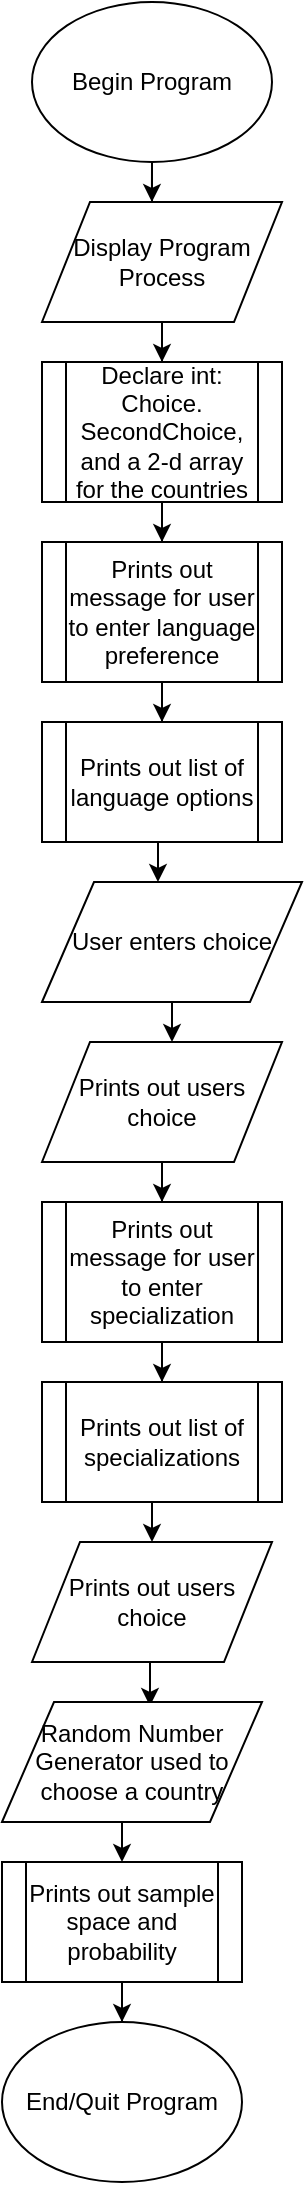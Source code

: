 <mxfile version="12.3.8" type="google" pages="1"><diagram id="X0prSY2GXSYlsyNNsjir" name="Page-1"><mxGraphModel dx="1263" dy="648" grid="1" gridSize="10" guides="1" tooltips="1" connect="1" arrows="1" fold="1" page="1" pageScale="1" pageWidth="850" pageHeight="1100" math="0" shadow="0"><root><mxCell id="0"/><mxCell id="1" parent="0"/><mxCell id="bzyj7voNWK-icpAfvqp6-3" value="" style="edgeStyle=orthogonalEdgeStyle;rounded=0;orthogonalLoop=1;jettySize=auto;html=1;entryX=0.458;entryY=0;entryDx=0;entryDy=0;entryPerimeter=0;" edge="1" parent="1" source="bzyj7voNWK-icpAfvqp6-1" target="bzyj7voNWK-icpAfvqp6-2"><mxGeometry relative="1" as="geometry"><Array as="points"/></mxGeometry></mxCell><mxCell id="bzyj7voNWK-icpAfvqp6-1" value="Begin Program" style="ellipse;whiteSpace=wrap;html=1;" vertex="1" parent="1"><mxGeometry x="365" y="40" width="120" height="80" as="geometry"/></mxCell><mxCell id="bzyj7voNWK-icpAfvqp6-5" style="edgeStyle=orthogonalEdgeStyle;rounded=0;orthogonalLoop=1;jettySize=auto;html=1;entryX=0.5;entryY=0;entryDx=0;entryDy=0;" edge="1" parent="1" source="bzyj7voNWK-icpAfvqp6-2" target="bzyj7voNWK-icpAfvqp6-4"><mxGeometry relative="1" as="geometry"/></mxCell><mxCell id="bzyj7voNWK-icpAfvqp6-2" value="Display Program Process" style="shape=parallelogram;perimeter=parallelogramPerimeter;whiteSpace=wrap;html=1;" vertex="1" parent="1"><mxGeometry x="370" y="140" width="120" height="60" as="geometry"/></mxCell><mxCell id="bzyj7voNWK-icpAfvqp6-8" style="edgeStyle=orthogonalEdgeStyle;rounded=0;orthogonalLoop=1;jettySize=auto;html=1;entryX=0.5;entryY=0;entryDx=0;entryDy=0;" edge="1" parent="1" source="bzyj7voNWK-icpAfvqp6-4" target="bzyj7voNWK-icpAfvqp6-6"><mxGeometry relative="1" as="geometry"/></mxCell><mxCell id="bzyj7voNWK-icpAfvqp6-4" value="Declare int: Choice. SecondChoice, and a 2-d array for the countries" style="shape=process;whiteSpace=wrap;html=1;backgroundOutline=1;" vertex="1" parent="1"><mxGeometry x="370" y="220" width="120" height="70" as="geometry"/></mxCell><mxCell id="bzyj7voNWK-icpAfvqp6-11" style="edgeStyle=orthogonalEdgeStyle;rounded=0;orthogonalLoop=1;jettySize=auto;html=1;entryX=0.5;entryY=0;entryDx=0;entryDy=0;" edge="1" parent="1" source="bzyj7voNWK-icpAfvqp6-6" target="bzyj7voNWK-icpAfvqp6-9"><mxGeometry relative="1" as="geometry"/></mxCell><mxCell id="bzyj7voNWK-icpAfvqp6-6" value="Prints out message for user to enter language preference" style="shape=process;whiteSpace=wrap;html=1;backgroundOutline=1;" vertex="1" parent="1"><mxGeometry x="370" y="310" width="120" height="70" as="geometry"/></mxCell><mxCell id="bzyj7voNWK-icpAfvqp6-13" style="edgeStyle=orthogonalEdgeStyle;rounded=0;orthogonalLoop=1;jettySize=auto;html=1;entryX=0.446;entryY=0;entryDx=0;entryDy=0;entryPerimeter=0;" edge="1" parent="1" source="bzyj7voNWK-icpAfvqp6-9" target="bzyj7voNWK-icpAfvqp6-12"><mxGeometry relative="1" as="geometry"><Array as="points"><mxPoint x="428" y="470"/><mxPoint x="428" y="470"/></Array></mxGeometry></mxCell><mxCell id="bzyj7voNWK-icpAfvqp6-9" value="Prints out list of language options" style="shape=process;whiteSpace=wrap;html=1;backgroundOutline=1;" vertex="1" parent="1"><mxGeometry x="370" y="400" width="120" height="60" as="geometry"/></mxCell><mxCell id="bzyj7voNWK-icpAfvqp6-15" style="edgeStyle=orthogonalEdgeStyle;rounded=0;orthogonalLoop=1;jettySize=auto;html=1;" edge="1" parent="1" source="bzyj7voNWK-icpAfvqp6-12" target="bzyj7voNWK-icpAfvqp6-14"><mxGeometry relative="1" as="geometry"><Array as="points"><mxPoint x="435" y="550"/><mxPoint x="435" y="550"/></Array></mxGeometry></mxCell><mxCell id="bzyj7voNWK-icpAfvqp6-12" value="User enters choice" style="shape=parallelogram;perimeter=parallelogramPerimeter;whiteSpace=wrap;html=1;" vertex="1" parent="1"><mxGeometry x="370" y="480" width="130" height="60" as="geometry"/></mxCell><mxCell id="bzyj7voNWK-icpAfvqp6-17" style="edgeStyle=orthogonalEdgeStyle;rounded=0;orthogonalLoop=1;jettySize=auto;html=1;entryX=0.5;entryY=0;entryDx=0;entryDy=0;" edge="1" parent="1" source="bzyj7voNWK-icpAfvqp6-14" target="bzyj7voNWK-icpAfvqp6-16"><mxGeometry relative="1" as="geometry"/></mxCell><mxCell id="bzyj7voNWK-icpAfvqp6-14" value="Prints out users choice" style="shape=parallelogram;perimeter=parallelogramPerimeter;whiteSpace=wrap;html=1;" vertex="1" parent="1"><mxGeometry x="370" y="560" width="120" height="60" as="geometry"/></mxCell><mxCell id="bzyj7voNWK-icpAfvqp6-19" style="edgeStyle=orthogonalEdgeStyle;rounded=0;orthogonalLoop=1;jettySize=auto;html=1;entryX=0.5;entryY=0;entryDx=0;entryDy=0;" edge="1" parent="1" source="bzyj7voNWK-icpAfvqp6-16" target="bzyj7voNWK-icpAfvqp6-18"><mxGeometry relative="1" as="geometry"/></mxCell><mxCell id="bzyj7voNWK-icpAfvqp6-16" value="Prints out message for user to enter specialization" style="shape=process;whiteSpace=wrap;html=1;backgroundOutline=1;" vertex="1" parent="1"><mxGeometry x="370" y="640" width="120" height="70" as="geometry"/></mxCell><mxCell id="bzyj7voNWK-icpAfvqp6-21" style="edgeStyle=orthogonalEdgeStyle;rounded=0;orthogonalLoop=1;jettySize=auto;html=1;entryX=0.5;entryY=0;entryDx=0;entryDy=0;" edge="1" parent="1" source="bzyj7voNWK-icpAfvqp6-18" target="bzyj7voNWK-icpAfvqp6-20"><mxGeometry relative="1" as="geometry"><Array as="points"><mxPoint x="425" y="800"/><mxPoint x="425" y="800"/></Array></mxGeometry></mxCell><mxCell id="bzyj7voNWK-icpAfvqp6-18" value="Prints out list of specializations" style="shape=process;whiteSpace=wrap;html=1;backgroundOutline=1;" vertex="1" parent="1"><mxGeometry x="370" y="730" width="120" height="60" as="geometry"/></mxCell><mxCell id="bzyj7voNWK-icpAfvqp6-24" style="edgeStyle=orthogonalEdgeStyle;rounded=0;orthogonalLoop=1;jettySize=auto;html=1;entryX=0.569;entryY=0.033;entryDx=0;entryDy=0;entryPerimeter=0;" edge="1" parent="1" source="bzyj7voNWK-icpAfvqp6-20" target="bzyj7voNWK-icpAfvqp6-22"><mxGeometry relative="1" as="geometry"><Array as="points"><mxPoint x="424" y="880"/><mxPoint x="424" y="880"/></Array></mxGeometry></mxCell><mxCell id="bzyj7voNWK-icpAfvqp6-20" value="Prints out users choice" style="shape=parallelogram;perimeter=parallelogramPerimeter;whiteSpace=wrap;html=1;" vertex="1" parent="1"><mxGeometry x="365" y="810" width="120" height="60" as="geometry"/></mxCell><mxCell id="bzyj7voNWK-icpAfvqp6-28" style="edgeStyle=orthogonalEdgeStyle;rounded=0;orthogonalLoop=1;jettySize=auto;html=1;entryX=0.5;entryY=0;entryDx=0;entryDy=0;" edge="1" parent="1" source="bzyj7voNWK-icpAfvqp6-22" target="bzyj7voNWK-icpAfvqp6-26"><mxGeometry relative="1" as="geometry"><Array as="points"><mxPoint x="410" y="960"/><mxPoint x="410" y="960"/></Array></mxGeometry></mxCell><mxCell id="bzyj7voNWK-icpAfvqp6-22" value="Random Number Generator used to choose a country" style="shape=parallelogram;perimeter=parallelogramPerimeter;whiteSpace=wrap;html=1;" vertex="1" parent="1"><mxGeometry x="350" y="890" width="130" height="60" as="geometry"/></mxCell><mxCell id="bzyj7voNWK-icpAfvqp6-30" style="edgeStyle=orthogonalEdgeStyle;rounded=0;orthogonalLoop=1;jettySize=auto;html=1;entryX=0.5;entryY=0;entryDx=0;entryDy=0;" edge="1" parent="1" source="bzyj7voNWK-icpAfvqp6-26" target="bzyj7voNWK-icpAfvqp6-29"><mxGeometry relative="1" as="geometry"/></mxCell><mxCell id="bzyj7voNWK-icpAfvqp6-26" value="Prints out sample space and probability" style="shape=process;whiteSpace=wrap;html=1;backgroundOutline=1;" vertex="1" parent="1"><mxGeometry x="350" y="970" width="120" height="60" as="geometry"/></mxCell><mxCell id="bzyj7voNWK-icpAfvqp6-29" value="End/Quit Program" style="ellipse;whiteSpace=wrap;html=1;" vertex="1" parent="1"><mxGeometry x="350" y="1050" width="120" height="80" as="geometry"/></mxCell></root></mxGraphModel></diagram></mxfile>